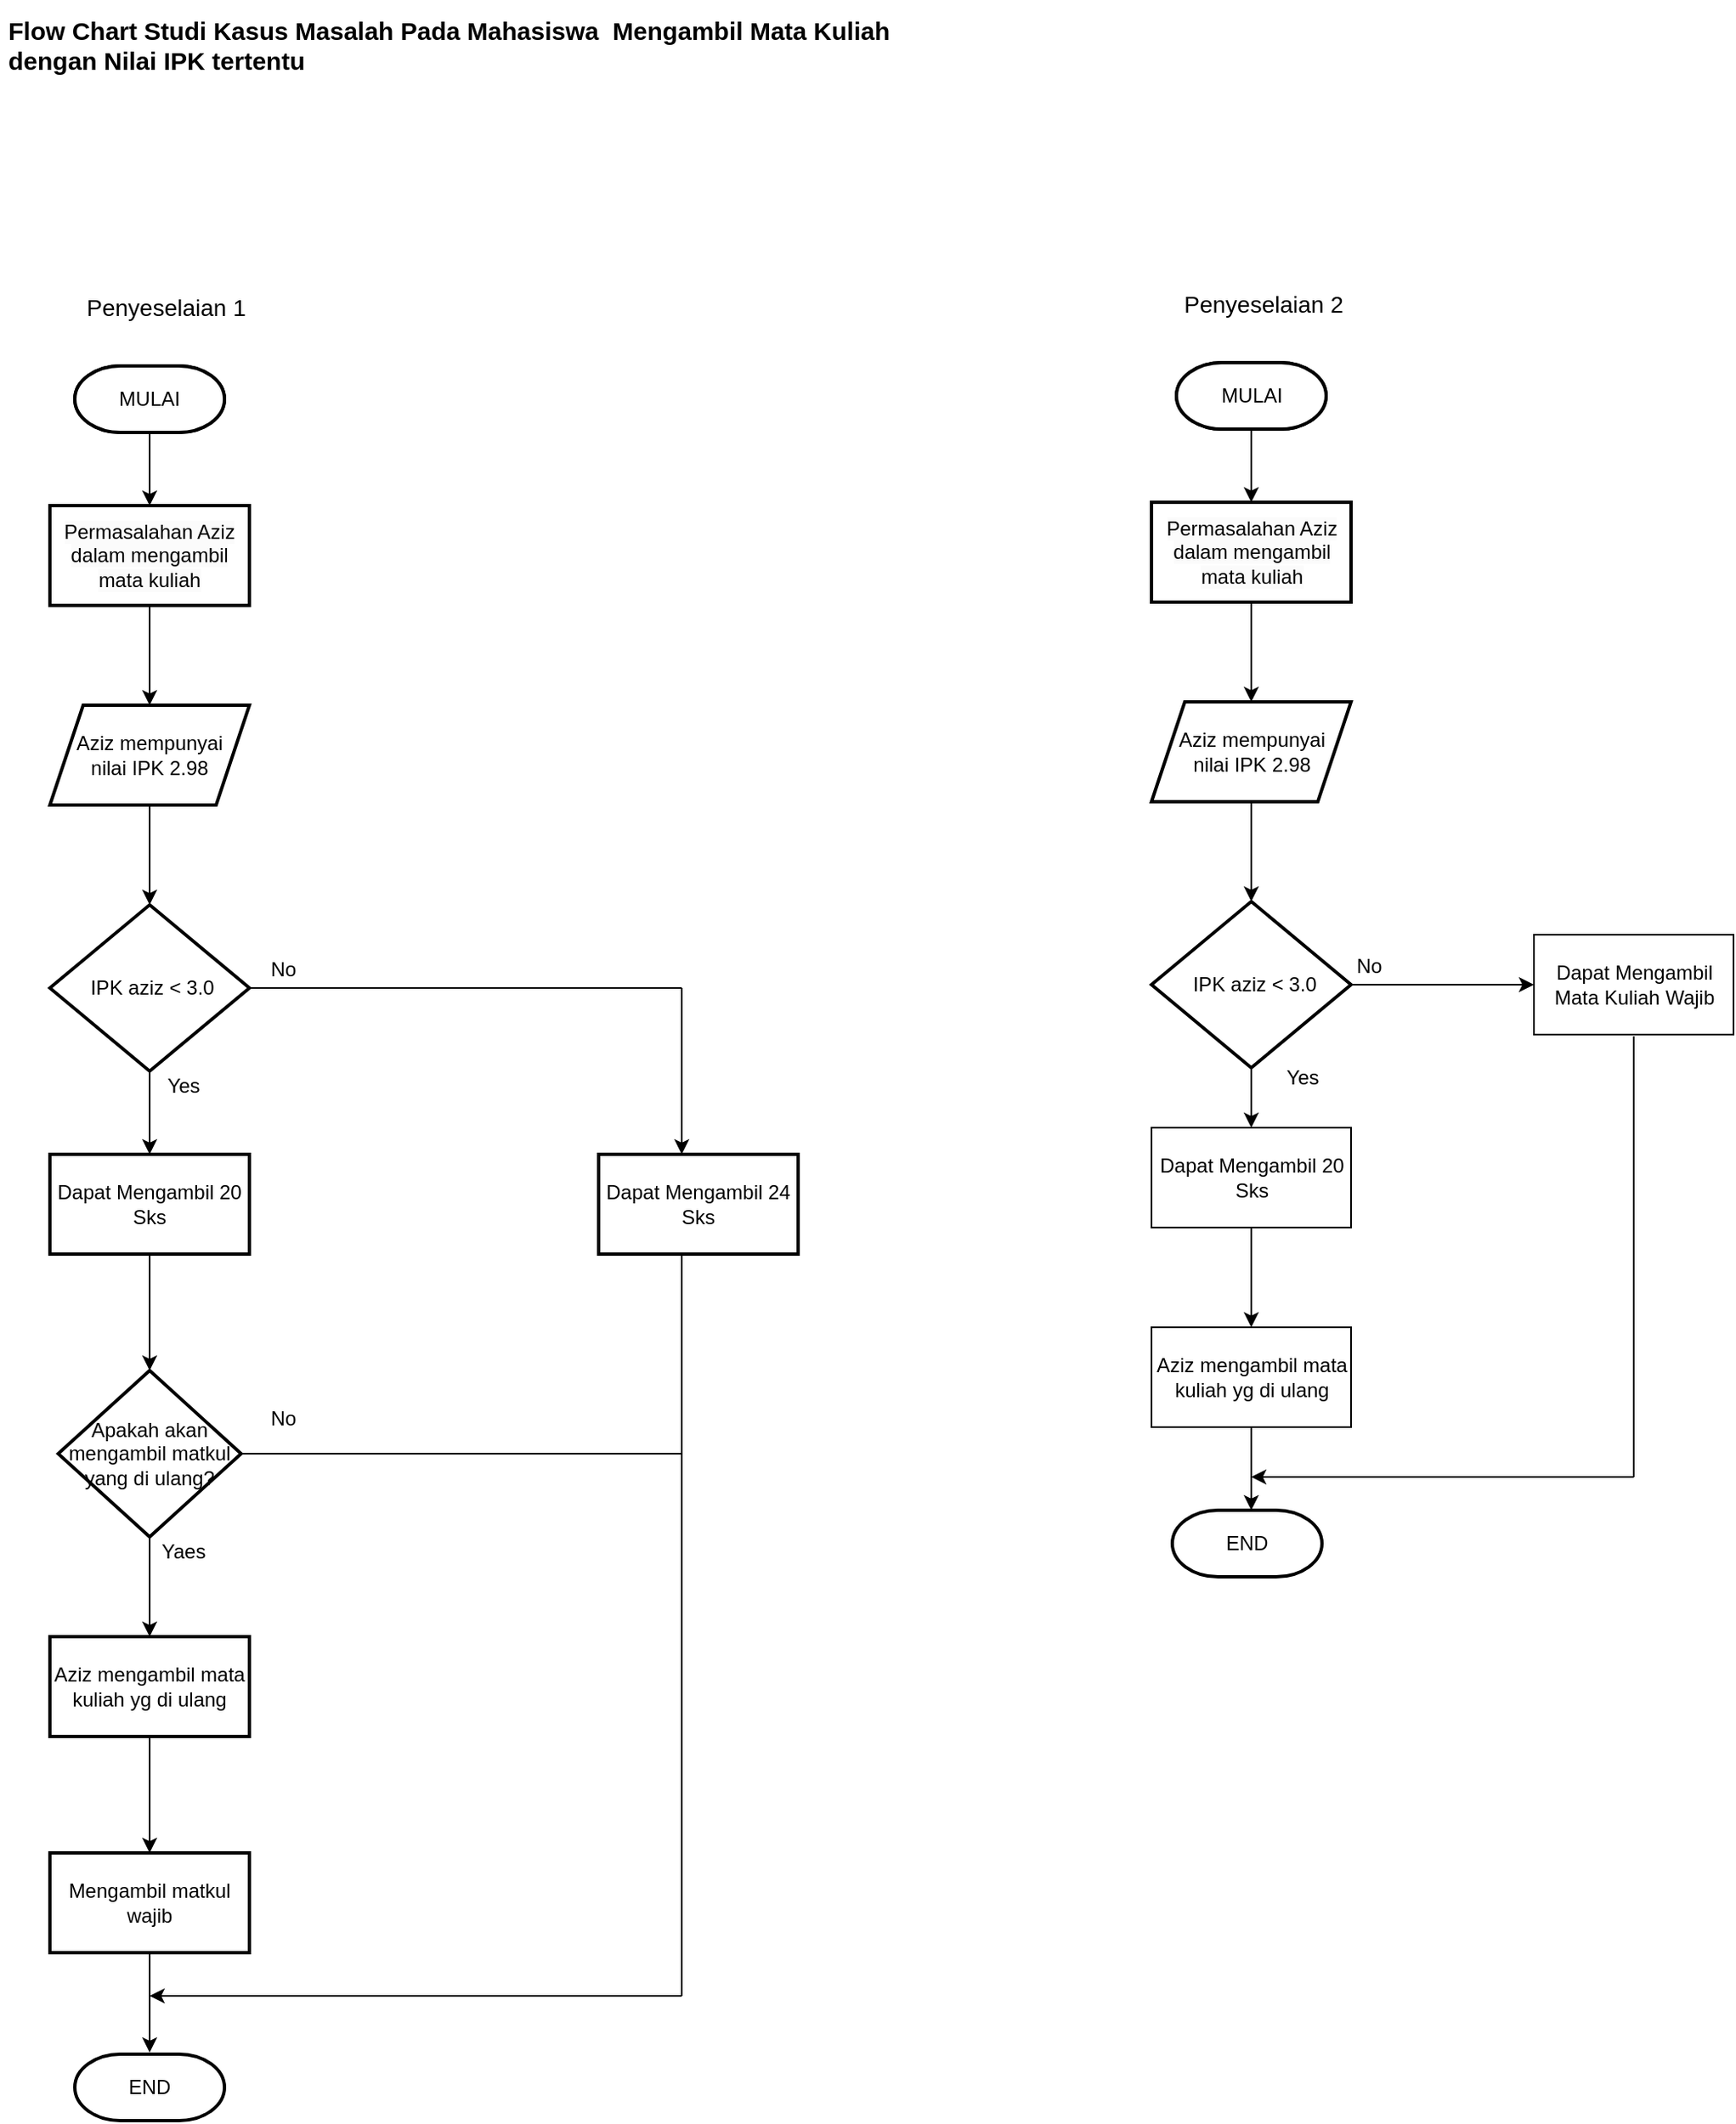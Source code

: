 <mxfile version="21.7.5" type="device" pages="2">
  <diagram id="C5RBs43oDa-KdzZeNtuy" name="Page-1">
    <mxGraphModel dx="1968" dy="2858" grid="1" gridSize="10" guides="1" tooltips="1" connect="1" arrows="1" fold="1" page="1" pageScale="1" pageWidth="1169" pageHeight="1654" math="0" shadow="0">
      <root>
        <mxCell id="WIyWlLk6GJQsqaUBKTNV-0" />
        <mxCell id="WIyWlLk6GJQsqaUBKTNV-1" parent="WIyWlLk6GJQsqaUBKTNV-0" />
        <mxCell id="s32Tm8xTcJiPgJSjNKc--2" value="" style="edgeStyle=orthogonalEdgeStyle;rounded=0;orthogonalLoop=1;jettySize=auto;html=1;" parent="WIyWlLk6GJQsqaUBKTNV-1" source="s32Tm8xTcJiPgJSjNKc--0" target="s32Tm8xTcJiPgJSjNKc--1" edge="1">
          <mxGeometry relative="1" as="geometry" />
        </mxCell>
        <mxCell id="s32Tm8xTcJiPgJSjNKc--0" value="MULAI" style="strokeWidth=2;html=1;shape=mxgraph.flowchart.terminator;whiteSpace=wrap;" parent="WIyWlLk6GJQsqaUBKTNV-1" vertex="1">
          <mxGeometry x="115" y="-1380" width="90" height="40" as="geometry" />
        </mxCell>
        <mxCell id="s32Tm8xTcJiPgJSjNKc--4" value="" style="edgeStyle=orthogonalEdgeStyle;rounded=0;orthogonalLoop=1;jettySize=auto;html=1;" parent="WIyWlLk6GJQsqaUBKTNV-1" source="s32Tm8xTcJiPgJSjNKc--1" target="s32Tm8xTcJiPgJSjNKc--3" edge="1">
          <mxGeometry relative="1" as="geometry" />
        </mxCell>
        <mxCell id="s32Tm8xTcJiPgJSjNKc--1" value="&lt;meta charset=&quot;utf-8&quot;&gt;&lt;span style=&quot;color: rgb(0, 0, 0); font-family: Helvetica; font-size: 12px; font-style: normal; font-variant-ligatures: normal; font-variant-caps: normal; font-weight: 400; letter-spacing: normal; orphans: 2; text-align: center; text-indent: 0px; text-transform: none; widows: 2; word-spacing: 0px; -webkit-text-stroke-width: 0px; background-color: rgb(251, 251, 251); text-decoration-thickness: initial; text-decoration-style: initial; text-decoration-color: initial; float: none; display: inline !important;&quot;&gt;Permasalahan Aziz dalam mengambil mata kuliah&lt;/span&gt;" style="whiteSpace=wrap;html=1;strokeWidth=2;" parent="WIyWlLk6GJQsqaUBKTNV-1" vertex="1">
          <mxGeometry x="100" y="-1296" width="120" height="60" as="geometry" />
        </mxCell>
        <mxCell id="s32Tm8xTcJiPgJSjNKc--6" value="" style="edgeStyle=orthogonalEdgeStyle;rounded=0;orthogonalLoop=1;jettySize=auto;html=1;" parent="WIyWlLk6GJQsqaUBKTNV-1" source="s32Tm8xTcJiPgJSjNKc--3" target="s32Tm8xTcJiPgJSjNKc--5" edge="1">
          <mxGeometry relative="1" as="geometry" />
        </mxCell>
        <mxCell id="s32Tm8xTcJiPgJSjNKc--3" value="Aziz mempunyai&lt;br style=&quot;border-color: var(--border-color);&quot;&gt;nilai IPK 2.98" style="shape=parallelogram;perimeter=parallelogramPerimeter;whiteSpace=wrap;html=1;fixedSize=1;strokeWidth=2;" parent="WIyWlLk6GJQsqaUBKTNV-1" vertex="1">
          <mxGeometry x="100" y="-1176" width="120" height="60" as="geometry" />
        </mxCell>
        <mxCell id="s32Tm8xTcJiPgJSjNKc--8" value="" style="edgeStyle=orthogonalEdgeStyle;rounded=0;orthogonalLoop=1;jettySize=auto;html=1;" parent="WIyWlLk6GJQsqaUBKTNV-1" source="s32Tm8xTcJiPgJSjNKc--5" target="s32Tm8xTcJiPgJSjNKc--7" edge="1">
          <mxGeometry relative="1" as="geometry" />
        </mxCell>
        <mxCell id="s32Tm8xTcJiPgJSjNKc--5" value="&amp;nbsp;IPK aziz &amp;lt; 3.0" style="rhombus;whiteSpace=wrap;html=1;strokeWidth=2;" parent="WIyWlLk6GJQsqaUBKTNV-1" vertex="1">
          <mxGeometry x="100" y="-1056" width="120" height="100" as="geometry" />
        </mxCell>
        <mxCell id="s32Tm8xTcJiPgJSjNKc--10" value="" style="edgeStyle=orthogonalEdgeStyle;rounded=0;orthogonalLoop=1;jettySize=auto;html=1;" parent="WIyWlLk6GJQsqaUBKTNV-1" source="s32Tm8xTcJiPgJSjNKc--7" target="s32Tm8xTcJiPgJSjNKc--9" edge="1">
          <mxGeometry relative="1" as="geometry" />
        </mxCell>
        <mxCell id="s32Tm8xTcJiPgJSjNKc--7" value="Dapat Mengambil 20 Sks" style="whiteSpace=wrap;html=1;strokeWidth=2;" parent="WIyWlLk6GJQsqaUBKTNV-1" vertex="1">
          <mxGeometry x="100" y="-906" width="120" height="60" as="geometry" />
        </mxCell>
        <mxCell id="s32Tm8xTcJiPgJSjNKc--12" value="" style="edgeStyle=orthogonalEdgeStyle;rounded=0;orthogonalLoop=1;jettySize=auto;html=1;" parent="WIyWlLk6GJQsqaUBKTNV-1" source="s32Tm8xTcJiPgJSjNKc--9" target="s32Tm8xTcJiPgJSjNKc--11" edge="1">
          <mxGeometry relative="1" as="geometry" />
        </mxCell>
        <mxCell id="s32Tm8xTcJiPgJSjNKc--9" value="Apakah akan mengambil matkul yang di ulang?" style="rhombus;whiteSpace=wrap;html=1;strokeWidth=2;" parent="WIyWlLk6GJQsqaUBKTNV-1" vertex="1">
          <mxGeometry x="105" y="-776" width="110" height="100" as="geometry" />
        </mxCell>
        <mxCell id="s32Tm8xTcJiPgJSjNKc--14" value="" style="edgeStyle=orthogonalEdgeStyle;rounded=0;orthogonalLoop=1;jettySize=auto;html=1;" parent="WIyWlLk6GJQsqaUBKTNV-1" source="s32Tm8xTcJiPgJSjNKc--11" target="s32Tm8xTcJiPgJSjNKc--13" edge="1">
          <mxGeometry relative="1" as="geometry" />
        </mxCell>
        <mxCell id="s32Tm8xTcJiPgJSjNKc--11" value="Aziz mengambil mata kuliah yg di ulang" style="whiteSpace=wrap;html=1;strokeWidth=2;" parent="WIyWlLk6GJQsqaUBKTNV-1" vertex="1">
          <mxGeometry x="100" y="-616" width="120" height="60" as="geometry" />
        </mxCell>
        <mxCell id="s32Tm8xTcJiPgJSjNKc--17" value="" style="edgeStyle=orthogonalEdgeStyle;rounded=0;orthogonalLoop=1;jettySize=auto;html=1;" parent="WIyWlLk6GJQsqaUBKTNV-1" source="s32Tm8xTcJiPgJSjNKc--13" edge="1">
          <mxGeometry relative="1" as="geometry">
            <mxPoint x="160" y="-366" as="targetPoint" />
          </mxGeometry>
        </mxCell>
        <mxCell id="s32Tm8xTcJiPgJSjNKc--13" value="Mengambil matkul wajib" style="whiteSpace=wrap;html=1;strokeWidth=2;" parent="WIyWlLk6GJQsqaUBKTNV-1" vertex="1">
          <mxGeometry x="100" y="-486" width="120" height="60" as="geometry" />
        </mxCell>
        <mxCell id="s32Tm8xTcJiPgJSjNKc--15" value="MULAI" style="strokeWidth=2;html=1;shape=mxgraph.flowchart.terminator;whiteSpace=wrap;" parent="WIyWlLk6GJQsqaUBKTNV-1" vertex="1">
          <mxGeometry x="115" y="-1380" width="90" height="40" as="geometry" />
        </mxCell>
        <mxCell id="s32Tm8xTcJiPgJSjNKc--16" value="END" style="strokeWidth=2;html=1;shape=mxgraph.flowchart.terminator;whiteSpace=wrap;" parent="WIyWlLk6GJQsqaUBKTNV-1" vertex="1">
          <mxGeometry x="115" y="-365" width="90" height="40" as="geometry" />
        </mxCell>
        <mxCell id="s32Tm8xTcJiPgJSjNKc--18" value="Dapat Mengambil 24 Sks" style="whiteSpace=wrap;html=1;strokeWidth=2;" parent="WIyWlLk6GJQsqaUBKTNV-1" vertex="1">
          <mxGeometry x="430" y="-906" width="120" height="60" as="geometry" />
        </mxCell>
        <mxCell id="s32Tm8xTcJiPgJSjNKc--42" value="" style="endArrow=none;html=1;rounded=0;" parent="WIyWlLk6GJQsqaUBKTNV-1" edge="1">
          <mxGeometry width="50" height="50" relative="1" as="geometry">
            <mxPoint x="220" y="-1006" as="sourcePoint" />
            <mxPoint x="480" y="-1006" as="targetPoint" />
          </mxGeometry>
        </mxCell>
        <mxCell id="s32Tm8xTcJiPgJSjNKc--43" value="" style="endArrow=classic;html=1;rounded=0;" parent="WIyWlLk6GJQsqaUBKTNV-1" edge="1">
          <mxGeometry width="50" height="50" relative="1" as="geometry">
            <mxPoint x="480" y="-1006" as="sourcePoint" />
            <mxPoint x="480" y="-906" as="targetPoint" />
          </mxGeometry>
        </mxCell>
        <mxCell id="s32Tm8xTcJiPgJSjNKc--44" value="" style="endArrow=none;html=1;rounded=0;" parent="WIyWlLk6GJQsqaUBKTNV-1" edge="1">
          <mxGeometry width="50" height="50" relative="1" as="geometry">
            <mxPoint x="215" y="-726" as="sourcePoint" />
            <mxPoint x="480" y="-726" as="targetPoint" />
          </mxGeometry>
        </mxCell>
        <mxCell id="s32Tm8xTcJiPgJSjNKc--45" value="" style="endArrow=none;html=1;rounded=0;entryX=0.5;entryY=1;entryDx=0;entryDy=0;" parent="WIyWlLk6GJQsqaUBKTNV-1" edge="1">
          <mxGeometry width="50" height="50" relative="1" as="geometry">
            <mxPoint x="480" y="-726" as="sourcePoint" />
            <mxPoint x="480" y="-846" as="targetPoint" />
          </mxGeometry>
        </mxCell>
        <mxCell id="s32Tm8xTcJiPgJSjNKc--46" value="" style="endArrow=none;html=1;rounded=0;" parent="WIyWlLk6GJQsqaUBKTNV-1" edge="1">
          <mxGeometry width="50" height="50" relative="1" as="geometry">
            <mxPoint x="480" y="-400" as="sourcePoint" />
            <mxPoint x="480" y="-726" as="targetPoint" />
          </mxGeometry>
        </mxCell>
        <mxCell id="s32Tm8xTcJiPgJSjNKc--47" value="" style="endArrow=classic;html=1;rounded=0;" parent="WIyWlLk6GJQsqaUBKTNV-1" edge="1">
          <mxGeometry width="50" height="50" relative="1" as="geometry">
            <mxPoint x="480" y="-400" as="sourcePoint" />
            <mxPoint x="160" y="-400" as="targetPoint" />
          </mxGeometry>
        </mxCell>
        <mxCell id="s32Tm8xTcJiPgJSjNKc--48" value="Yes&lt;br&gt;" style="text;html=1;align=center;verticalAlign=middle;resizable=0;points=[];autosize=1;strokeColor=none;fillColor=none;" parent="WIyWlLk6GJQsqaUBKTNV-1" vertex="1">
          <mxGeometry x="160" y="-962" width="40" height="30" as="geometry" />
        </mxCell>
        <mxCell id="s32Tm8xTcJiPgJSjNKc--49" value="No" style="text;html=1;align=center;verticalAlign=middle;resizable=0;points=[];autosize=1;strokeColor=none;fillColor=none;" parent="WIyWlLk6GJQsqaUBKTNV-1" vertex="1">
          <mxGeometry x="220" y="-1032" width="40" height="30" as="geometry" />
        </mxCell>
        <mxCell id="s32Tm8xTcJiPgJSjNKc--50" value="Yaes" style="text;html=1;align=center;verticalAlign=middle;resizable=0;points=[];autosize=1;strokeColor=none;fillColor=none;" parent="WIyWlLk6GJQsqaUBKTNV-1" vertex="1">
          <mxGeometry x="155" y="-682" width="50" height="30" as="geometry" />
        </mxCell>
        <mxCell id="s32Tm8xTcJiPgJSjNKc--51" value="No" style="text;html=1;align=center;verticalAlign=middle;resizable=0;points=[];autosize=1;strokeColor=none;fillColor=none;" parent="WIyWlLk6GJQsqaUBKTNV-1" vertex="1">
          <mxGeometry x="220" y="-762" width="40" height="30" as="geometry" />
        </mxCell>
        <mxCell id="lluZ5RmbZSSxgCh2yDnl-0" value="&lt;h1 style=&quot;font-size: 15px;&quot;&gt;&lt;font style=&quot;font-size: 15px;&quot;&gt;Flow Chart Studi Kasus Masalah Pada Mahasiswa&amp;nbsp; Mengambil Mata Kuliah dengan Nilai IPK tertentu&lt;/font&gt;&lt;/h1&gt;&lt;p style=&quot;font-size: 15px;&quot;&gt;&lt;br&gt;&lt;/p&gt;" style="text;html=1;strokeColor=none;fillColor=none;spacing=5;spacingTop=-20;whiteSpace=wrap;overflow=hidden;rounded=0;" parent="WIyWlLk6GJQsqaUBKTNV-1" vertex="1">
          <mxGeometry x="70" y="-1590" width="570" height="120" as="geometry" />
        </mxCell>
        <mxCell id="WiA2aia0PaYZAGRsGLNB-0" value="" style="edgeStyle=orthogonalEdgeStyle;rounded=0;orthogonalLoop=1;jettySize=auto;html=1;" edge="1" parent="WIyWlLk6GJQsqaUBKTNV-1" source="WiA2aia0PaYZAGRsGLNB-1" target="WiA2aia0PaYZAGRsGLNB-3">
          <mxGeometry relative="1" as="geometry" />
        </mxCell>
        <mxCell id="WiA2aia0PaYZAGRsGLNB-1" value="MULAI" style="strokeWidth=2;html=1;shape=mxgraph.flowchart.terminator;whiteSpace=wrap;" vertex="1" parent="WIyWlLk6GJQsqaUBKTNV-1">
          <mxGeometry x="777.5" y="-1382" width="90" height="40" as="geometry" />
        </mxCell>
        <mxCell id="WiA2aia0PaYZAGRsGLNB-2" value="" style="edgeStyle=orthogonalEdgeStyle;rounded=0;orthogonalLoop=1;jettySize=auto;html=1;" edge="1" parent="WIyWlLk6GJQsqaUBKTNV-1" source="WiA2aia0PaYZAGRsGLNB-3" target="WiA2aia0PaYZAGRsGLNB-5">
          <mxGeometry relative="1" as="geometry" />
        </mxCell>
        <mxCell id="WiA2aia0PaYZAGRsGLNB-3" value="&lt;meta charset=&quot;utf-8&quot;&gt;&lt;span style=&quot;color: rgb(0, 0, 0); font-family: Helvetica; font-size: 12px; font-style: normal; font-variant-ligatures: normal; font-variant-caps: normal; font-weight: 400; letter-spacing: normal; orphans: 2; text-align: center; text-indent: 0px; text-transform: none; widows: 2; word-spacing: 0px; -webkit-text-stroke-width: 0px; background-color: rgb(251, 251, 251); text-decoration-thickness: initial; text-decoration-style: initial; text-decoration-color: initial; float: none; display: inline !important;&quot;&gt;Permasalahan Aziz dalam mengambil mata kuliah&lt;/span&gt;" style="whiteSpace=wrap;html=1;strokeWidth=2;" vertex="1" parent="WIyWlLk6GJQsqaUBKTNV-1">
          <mxGeometry x="762.5" y="-1298" width="120" height="60" as="geometry" />
        </mxCell>
        <mxCell id="WiA2aia0PaYZAGRsGLNB-4" value="" style="edgeStyle=orthogonalEdgeStyle;rounded=0;orthogonalLoop=1;jettySize=auto;html=1;" edge="1" parent="WIyWlLk6GJQsqaUBKTNV-1" source="WiA2aia0PaYZAGRsGLNB-5" target="WiA2aia0PaYZAGRsGLNB-7">
          <mxGeometry relative="1" as="geometry" />
        </mxCell>
        <mxCell id="WiA2aia0PaYZAGRsGLNB-5" value="Aziz mempunyai&lt;br style=&quot;border-color: var(--border-color);&quot;&gt;nilai IPK 2.98" style="shape=parallelogram;perimeter=parallelogramPerimeter;whiteSpace=wrap;html=1;fixedSize=1;strokeWidth=2;" vertex="1" parent="WIyWlLk6GJQsqaUBKTNV-1">
          <mxGeometry x="762.5" y="-1178" width="120" height="60" as="geometry" />
        </mxCell>
        <mxCell id="WiA2aia0PaYZAGRsGLNB-6" value="" style="edgeStyle=orthogonalEdgeStyle;rounded=0;orthogonalLoop=1;jettySize=auto;html=1;" edge="1" parent="WIyWlLk6GJQsqaUBKTNV-1" source="WiA2aia0PaYZAGRsGLNB-7" target="WiA2aia0PaYZAGRsGLNB-11">
          <mxGeometry relative="1" as="geometry" />
        </mxCell>
        <mxCell id="WiA2aia0PaYZAGRsGLNB-7" value="&amp;nbsp;IPK aziz &amp;lt; 3.0" style="rhombus;whiteSpace=wrap;html=1;strokeWidth=2;" vertex="1" parent="WIyWlLk6GJQsqaUBKTNV-1">
          <mxGeometry x="762.5" y="-1058" width="120" height="100" as="geometry" />
        </mxCell>
        <mxCell id="WiA2aia0PaYZAGRsGLNB-8" value="MULAI" style="strokeWidth=2;html=1;shape=mxgraph.flowchart.terminator;whiteSpace=wrap;" vertex="1" parent="WIyWlLk6GJQsqaUBKTNV-1">
          <mxGeometry x="777.5" y="-1382" width="90" height="40" as="geometry" />
        </mxCell>
        <mxCell id="WiA2aia0PaYZAGRsGLNB-9" value="END" style="strokeWidth=2;html=1;shape=mxgraph.flowchart.terminator;whiteSpace=wrap;" vertex="1" parent="WIyWlLk6GJQsqaUBKTNV-1">
          <mxGeometry x="775" y="-692" width="90" height="40" as="geometry" />
        </mxCell>
        <mxCell id="WiA2aia0PaYZAGRsGLNB-10" style="edgeStyle=orthogonalEdgeStyle;rounded=0;orthogonalLoop=1;jettySize=auto;html=1;entryX=0.5;entryY=0;entryDx=0;entryDy=0;" edge="1" parent="WIyWlLk6GJQsqaUBKTNV-1" source="WiA2aia0PaYZAGRsGLNB-11" target="WiA2aia0PaYZAGRsGLNB-13">
          <mxGeometry relative="1" as="geometry" />
        </mxCell>
        <mxCell id="WiA2aia0PaYZAGRsGLNB-11" value="Dapat Mengambil 20 Sks" style="rounded=0;whiteSpace=wrap;html=1;" vertex="1" parent="WIyWlLk6GJQsqaUBKTNV-1">
          <mxGeometry x="762.5" y="-922" width="120" height="60" as="geometry" />
        </mxCell>
        <mxCell id="WiA2aia0PaYZAGRsGLNB-12" style="edgeStyle=orthogonalEdgeStyle;rounded=0;orthogonalLoop=1;jettySize=auto;html=1;" edge="1" parent="WIyWlLk6GJQsqaUBKTNV-1" source="WiA2aia0PaYZAGRsGLNB-13">
          <mxGeometry relative="1" as="geometry">
            <mxPoint x="822.5" y="-692" as="targetPoint" />
          </mxGeometry>
        </mxCell>
        <mxCell id="WiA2aia0PaYZAGRsGLNB-13" value="Aziz mengambil mata kuliah yg di ulang" style="rounded=0;whiteSpace=wrap;html=1;" vertex="1" parent="WIyWlLk6GJQsqaUBKTNV-1">
          <mxGeometry x="762.5" y="-802" width="120" height="60" as="geometry" />
        </mxCell>
        <mxCell id="WiA2aia0PaYZAGRsGLNB-14" value="Dapat Mengambil Mata Kuliah Wajib" style="rounded=0;whiteSpace=wrap;html=1;" vertex="1" parent="WIyWlLk6GJQsqaUBKTNV-1">
          <mxGeometry x="992.5" y="-1038" width="120" height="60" as="geometry" />
        </mxCell>
        <mxCell id="WiA2aia0PaYZAGRsGLNB-15" value="" style="endArrow=classic;html=1;rounded=0;entryX=0;entryY=0.5;entryDx=0;entryDy=0;" edge="1" parent="WIyWlLk6GJQsqaUBKTNV-1" target="WiA2aia0PaYZAGRsGLNB-14">
          <mxGeometry width="50" height="50" relative="1" as="geometry">
            <mxPoint x="882.5" y="-1008" as="sourcePoint" />
            <mxPoint x="932.5" y="-1058" as="targetPoint" />
          </mxGeometry>
        </mxCell>
        <mxCell id="WiA2aia0PaYZAGRsGLNB-16" value="Yes" style="text;html=1;align=center;verticalAlign=middle;resizable=0;points=[];autosize=1;strokeColor=none;fillColor=none;" vertex="1" parent="WIyWlLk6GJQsqaUBKTNV-1">
          <mxGeometry x="832.5" y="-967" width="40" height="30" as="geometry" />
        </mxCell>
        <mxCell id="WiA2aia0PaYZAGRsGLNB-17" value="No" style="text;html=1;align=center;verticalAlign=middle;resizable=0;points=[];autosize=1;strokeColor=none;fillColor=none;" vertex="1" parent="WIyWlLk6GJQsqaUBKTNV-1">
          <mxGeometry x="872.5" y="-1034" width="40" height="30" as="geometry" />
        </mxCell>
        <mxCell id="WiA2aia0PaYZAGRsGLNB-18" value="" style="endArrow=none;html=1;rounded=0;" edge="1" parent="WIyWlLk6GJQsqaUBKTNV-1">
          <mxGeometry width="50" height="50" relative="1" as="geometry">
            <mxPoint x="1052.5" y="-712" as="sourcePoint" />
            <mxPoint x="1052.5" y="-977" as="targetPoint" />
          </mxGeometry>
        </mxCell>
        <mxCell id="WiA2aia0PaYZAGRsGLNB-19" value="" style="endArrow=classic;html=1;rounded=0;" edge="1" parent="WIyWlLk6GJQsqaUBKTNV-1">
          <mxGeometry width="50" height="50" relative="1" as="geometry">
            <mxPoint x="1052.5" y="-712" as="sourcePoint" />
            <mxPoint x="822.5" y="-712" as="targetPoint" />
          </mxGeometry>
        </mxCell>
        <mxCell id="WiA2aia0PaYZAGRsGLNB-23" value="&lt;font style=&quot;font-size: 14px;&quot;&gt;Penyeselaian 1&lt;/font&gt;" style="text;html=1;strokeColor=none;fillColor=none;align=center;verticalAlign=middle;whiteSpace=wrap;rounded=0;" vertex="1" parent="WIyWlLk6GJQsqaUBKTNV-1">
          <mxGeometry x="100" y="-1430" width="140" height="30" as="geometry" />
        </mxCell>
        <mxCell id="WiA2aia0PaYZAGRsGLNB-24" value="&lt;font style=&quot;font-size: 14px;&quot;&gt;Penyeselaian 2&lt;/font&gt;" style="text;html=1;strokeColor=none;fillColor=none;align=center;verticalAlign=middle;whiteSpace=wrap;rounded=0;" vertex="1" parent="WIyWlLk6GJQsqaUBKTNV-1">
          <mxGeometry x="760" y="-1432" width="140" height="30" as="geometry" />
        </mxCell>
      </root>
    </mxGraphModel>
  </diagram>
  <diagram id="Y2Cu2JbPrkr9WR6cSG1d" name="Page-2">
    <mxGraphModel dx="2187" dy="1338" grid="1" gridSize="10" guides="1" tooltips="1" connect="1" arrows="1" fold="1" page="1" pageScale="1" pageWidth="850" pageHeight="1100" math="0" shadow="0">
      <root>
        <mxCell id="0" />
        <mxCell id="1" parent="0" />
        <mxCell id="Z-kmlPZb-_eGGyk9oHyR-1" value="" style="edgeStyle=orthogonalEdgeStyle;rounded=0;orthogonalLoop=1;jettySize=auto;html=1;" parent="1" source="Z-kmlPZb-_eGGyk9oHyR-2" target="Z-kmlPZb-_eGGyk9oHyR-4" edge="1">
          <mxGeometry relative="1" as="geometry" />
        </mxCell>
        <mxCell id="Z-kmlPZb-_eGGyk9oHyR-2" value="MULAI" style="strokeWidth=2;html=1;shape=mxgraph.flowchart.terminator;whiteSpace=wrap;" parent="1" vertex="1">
          <mxGeometry x="395" y="120" width="90" height="40" as="geometry" />
        </mxCell>
        <mxCell id="Z-kmlPZb-_eGGyk9oHyR-3" value="" style="edgeStyle=orthogonalEdgeStyle;rounded=0;orthogonalLoop=1;jettySize=auto;html=1;" parent="1" source="Z-kmlPZb-_eGGyk9oHyR-4" target="Z-kmlPZb-_eGGyk9oHyR-6" edge="1">
          <mxGeometry relative="1" as="geometry" />
        </mxCell>
        <mxCell id="Z-kmlPZb-_eGGyk9oHyR-4" value="&lt;meta charset=&quot;utf-8&quot;&gt;&lt;span style=&quot;color: rgb(0, 0, 0); font-family: Helvetica; font-size: 12px; font-style: normal; font-variant-ligatures: normal; font-variant-caps: normal; font-weight: 400; letter-spacing: normal; orphans: 2; text-align: center; text-indent: 0px; text-transform: none; widows: 2; word-spacing: 0px; -webkit-text-stroke-width: 0px; background-color: rgb(251, 251, 251); text-decoration-thickness: initial; text-decoration-style: initial; text-decoration-color: initial; float: none; display: inline !important;&quot;&gt;Permasalahan Aziz dalam mengambil mata kuliah&lt;/span&gt;" style="whiteSpace=wrap;html=1;strokeWidth=2;" parent="1" vertex="1">
          <mxGeometry x="380" y="204" width="120" height="60" as="geometry" />
        </mxCell>
        <mxCell id="Z-kmlPZb-_eGGyk9oHyR-5" value="" style="edgeStyle=orthogonalEdgeStyle;rounded=0;orthogonalLoop=1;jettySize=auto;html=1;" parent="1" source="Z-kmlPZb-_eGGyk9oHyR-6" target="Z-kmlPZb-_eGGyk9oHyR-7" edge="1">
          <mxGeometry relative="1" as="geometry" />
        </mxCell>
        <mxCell id="Z-kmlPZb-_eGGyk9oHyR-6" value="Aziz mempunyai&lt;br style=&quot;border-color: var(--border-color);&quot;&gt;nilai IPK 2.98" style="shape=parallelogram;perimeter=parallelogramPerimeter;whiteSpace=wrap;html=1;fixedSize=1;strokeWidth=2;" parent="1" vertex="1">
          <mxGeometry x="380" y="324" width="120" height="60" as="geometry" />
        </mxCell>
        <mxCell id="Mb3_L9JyR4gmVDj5NuBt-6" value="" style="edgeStyle=orthogonalEdgeStyle;rounded=0;orthogonalLoop=1;jettySize=auto;html=1;" parent="1" source="Z-kmlPZb-_eGGyk9oHyR-7" target="Mb3_L9JyR4gmVDj5NuBt-3" edge="1">
          <mxGeometry relative="1" as="geometry" />
        </mxCell>
        <mxCell id="Z-kmlPZb-_eGGyk9oHyR-7" value="&amp;nbsp;IPK aziz &amp;lt; 3.0" style="rhombus;whiteSpace=wrap;html=1;strokeWidth=2;" parent="1" vertex="1">
          <mxGeometry x="380" y="444" width="120" height="100" as="geometry" />
        </mxCell>
        <mxCell id="Z-kmlPZb-_eGGyk9oHyR-8" value="MULAI" style="strokeWidth=2;html=1;shape=mxgraph.flowchart.terminator;whiteSpace=wrap;" parent="1" vertex="1">
          <mxGeometry x="395" y="120" width="90" height="40" as="geometry" />
        </mxCell>
        <mxCell id="OVDmUk-x6eYq_e_g-cXy-1" value="&lt;h1 style=&quot;font-size: 17px;&quot;&gt;&lt;font style=&quot;font-size: 17px;&quot;&gt;Flow Chart Studi Kasus Masalah Pada Mahasiswa&amp;nbsp; Mengambil Mata Kuliah dengan Nilai IPK tertentu&lt;/font&gt;&lt;/h1&gt;&lt;p style=&quot;font-size: 17px;&quot;&gt;&lt;br&gt;&lt;/p&gt;" style="text;html=1;strokeColor=none;fillColor=none;spacing=5;spacingTop=-20;whiteSpace=wrap;overflow=hidden;rounded=0;" parent="1" vertex="1">
          <mxGeometry x="30" y="30" width="460" height="120" as="geometry" />
        </mxCell>
        <mxCell id="Mb3_L9JyR4gmVDj5NuBt-1" value="END" style="strokeWidth=2;html=1;shape=mxgraph.flowchart.terminator;whiteSpace=wrap;" parent="1" vertex="1">
          <mxGeometry x="392.5" y="810" width="90" height="40" as="geometry" />
        </mxCell>
        <mxCell id="Mb3_L9JyR4gmVDj5NuBt-2" style="edgeStyle=orthogonalEdgeStyle;rounded=0;orthogonalLoop=1;jettySize=auto;html=1;entryX=0.5;entryY=0;entryDx=0;entryDy=0;" parent="1" source="Mb3_L9JyR4gmVDj5NuBt-3" target="Mb3_L9JyR4gmVDj5NuBt-5" edge="1">
          <mxGeometry relative="1" as="geometry" />
        </mxCell>
        <mxCell id="Mb3_L9JyR4gmVDj5NuBt-3" value="Dapat Mengambil 20 Sks" style="rounded=0;whiteSpace=wrap;html=1;" parent="1" vertex="1">
          <mxGeometry x="380" y="580" width="120" height="60" as="geometry" />
        </mxCell>
        <mxCell id="Mb3_L9JyR4gmVDj5NuBt-4" style="edgeStyle=orthogonalEdgeStyle;rounded=0;orthogonalLoop=1;jettySize=auto;html=1;" parent="1" source="Mb3_L9JyR4gmVDj5NuBt-5" edge="1">
          <mxGeometry relative="1" as="geometry">
            <mxPoint x="440" y="810" as="targetPoint" />
          </mxGeometry>
        </mxCell>
        <mxCell id="Mb3_L9JyR4gmVDj5NuBt-5" value="Aziz mengambil mata kuliah yg di ulang" style="rounded=0;whiteSpace=wrap;html=1;" parent="1" vertex="1">
          <mxGeometry x="380" y="700" width="120" height="60" as="geometry" />
        </mxCell>
        <mxCell id="GR1V2fM72-D3WIF3KxtH-1" value="Dapat Mengambil Mata Kuliah Wajib" style="rounded=0;whiteSpace=wrap;html=1;" parent="1" vertex="1">
          <mxGeometry x="610" y="464" width="120" height="60" as="geometry" />
        </mxCell>
        <mxCell id="GR1V2fM72-D3WIF3KxtH-2" value="" style="endArrow=classic;html=1;rounded=0;entryX=0;entryY=0.5;entryDx=0;entryDy=0;" parent="1" target="GR1V2fM72-D3WIF3KxtH-1" edge="1">
          <mxGeometry width="50" height="50" relative="1" as="geometry">
            <mxPoint x="500" y="494" as="sourcePoint" />
            <mxPoint x="550" y="444" as="targetPoint" />
          </mxGeometry>
        </mxCell>
        <mxCell id="GR1V2fM72-D3WIF3KxtH-3" value="Yes" style="text;html=1;align=center;verticalAlign=middle;resizable=0;points=[];autosize=1;strokeColor=none;fillColor=none;" parent="1" vertex="1">
          <mxGeometry x="450" y="535" width="40" height="30" as="geometry" />
        </mxCell>
        <mxCell id="GR1V2fM72-D3WIF3KxtH-4" value="No" style="text;html=1;align=center;verticalAlign=middle;resizable=0;points=[];autosize=1;strokeColor=none;fillColor=none;" parent="1" vertex="1">
          <mxGeometry x="490" y="468" width="40" height="30" as="geometry" />
        </mxCell>
        <mxCell id="GR1V2fM72-D3WIF3KxtH-5" value="" style="endArrow=none;html=1;rounded=0;" parent="1" edge="1">
          <mxGeometry width="50" height="50" relative="1" as="geometry">
            <mxPoint x="670" y="790" as="sourcePoint" />
            <mxPoint x="670" y="525" as="targetPoint" />
          </mxGeometry>
        </mxCell>
        <mxCell id="GR1V2fM72-D3WIF3KxtH-6" value="" style="endArrow=classic;html=1;rounded=0;" parent="1" edge="1">
          <mxGeometry width="50" height="50" relative="1" as="geometry">
            <mxPoint x="670" y="790" as="sourcePoint" />
            <mxPoint x="440" y="790" as="targetPoint" />
          </mxGeometry>
        </mxCell>
      </root>
    </mxGraphModel>
  </diagram>
</mxfile>
